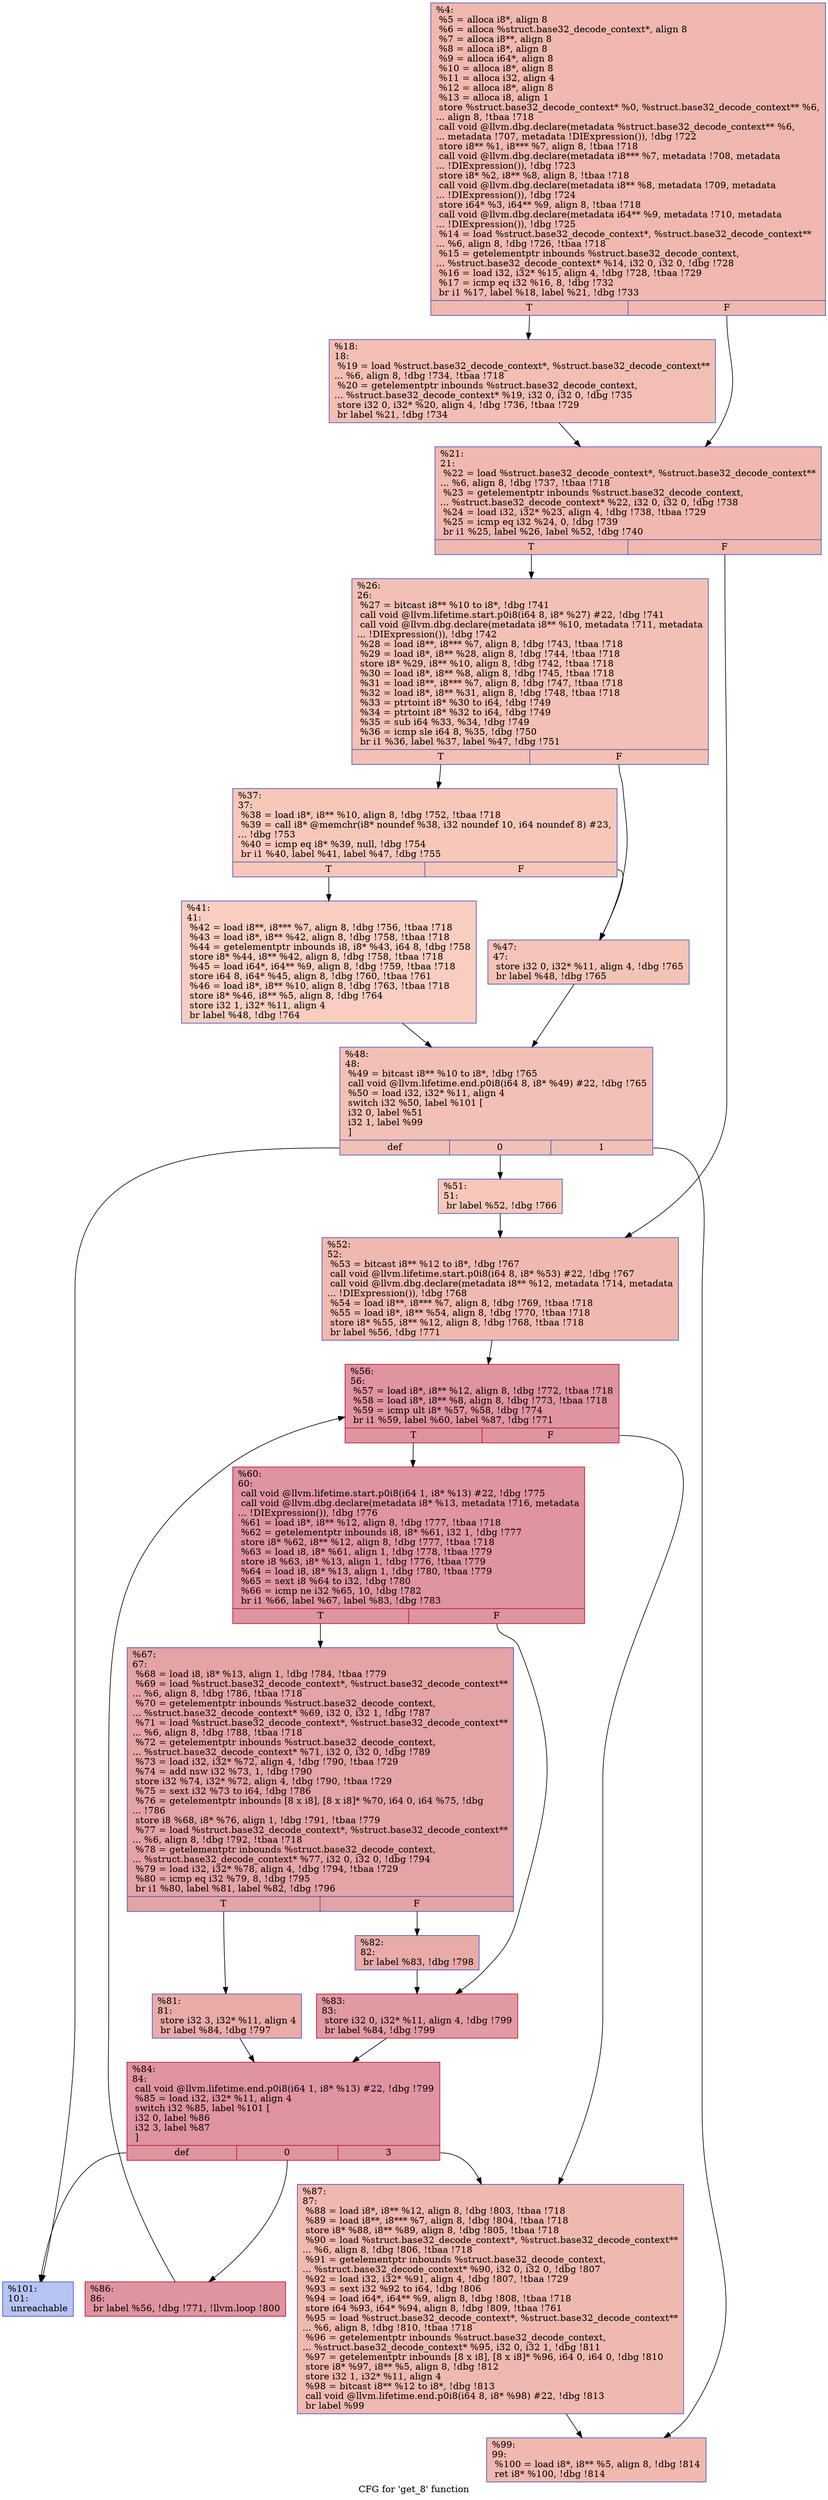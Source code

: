 digraph "CFG for 'get_8' function" {
	label="CFG for 'get_8' function";

	Node0x1893380 [shape=record,color="#3d50c3ff", style=filled, fillcolor="#dc5d4a70",label="{%4:\l  %5 = alloca i8*, align 8\l  %6 = alloca %struct.base32_decode_context*, align 8\l  %7 = alloca i8**, align 8\l  %8 = alloca i8*, align 8\l  %9 = alloca i64*, align 8\l  %10 = alloca i8*, align 8\l  %11 = alloca i32, align 4\l  %12 = alloca i8*, align 8\l  %13 = alloca i8, align 1\l  store %struct.base32_decode_context* %0, %struct.base32_decode_context** %6,\l... align 8, !tbaa !718\l  call void @llvm.dbg.declare(metadata %struct.base32_decode_context** %6,\l... metadata !707, metadata !DIExpression()), !dbg !722\l  store i8** %1, i8*** %7, align 8, !tbaa !718\l  call void @llvm.dbg.declare(metadata i8*** %7, metadata !708, metadata\l... !DIExpression()), !dbg !723\l  store i8* %2, i8** %8, align 8, !tbaa !718\l  call void @llvm.dbg.declare(metadata i8** %8, metadata !709, metadata\l... !DIExpression()), !dbg !724\l  store i64* %3, i64** %9, align 8, !tbaa !718\l  call void @llvm.dbg.declare(metadata i64** %9, metadata !710, metadata\l... !DIExpression()), !dbg !725\l  %14 = load %struct.base32_decode_context*, %struct.base32_decode_context**\l... %6, align 8, !dbg !726, !tbaa !718\l  %15 = getelementptr inbounds %struct.base32_decode_context,\l... %struct.base32_decode_context* %14, i32 0, i32 0, !dbg !728\l  %16 = load i32, i32* %15, align 4, !dbg !728, !tbaa !729\l  %17 = icmp eq i32 %16, 8, !dbg !732\l  br i1 %17, label %18, label %21, !dbg !733\l|{<s0>T|<s1>F}}"];
	Node0x1893380:s0 -> Node0x18a2390;
	Node0x1893380:s1 -> Node0x18a23e0;
	Node0x18a2390 [shape=record,color="#3d50c3ff", style=filled, fillcolor="#e36c5570",label="{%18:\l18:                                               \l  %19 = load %struct.base32_decode_context*, %struct.base32_decode_context**\l... %6, align 8, !dbg !734, !tbaa !718\l  %20 = getelementptr inbounds %struct.base32_decode_context,\l... %struct.base32_decode_context* %19, i32 0, i32 0, !dbg !735\l  store i32 0, i32* %20, align 4, !dbg !736, !tbaa !729\l  br label %21, !dbg !734\l}"];
	Node0x18a2390 -> Node0x18a23e0;
	Node0x18a23e0 [shape=record,color="#3d50c3ff", style=filled, fillcolor="#dc5d4a70",label="{%21:\l21:                                               \l  %22 = load %struct.base32_decode_context*, %struct.base32_decode_context**\l... %6, align 8, !dbg !737, !tbaa !718\l  %23 = getelementptr inbounds %struct.base32_decode_context,\l... %struct.base32_decode_context* %22, i32 0, i32 0, !dbg !738\l  %24 = load i32, i32* %23, align 4, !dbg !738, !tbaa !729\l  %25 = icmp eq i32 %24, 0, !dbg !739\l  br i1 %25, label %26, label %52, !dbg !740\l|{<s0>T|<s1>F}}"];
	Node0x18a23e0:s0 -> Node0x18a2430;
	Node0x18a23e0:s1 -> Node0x18a2610;
	Node0x18a2430 [shape=record,color="#3d50c3ff", style=filled, fillcolor="#e5705870",label="{%26:\l26:                                               \l  %27 = bitcast i8** %10 to i8*, !dbg !741\l  call void @llvm.lifetime.start.p0i8(i64 8, i8* %27) #22, !dbg !741\l  call void @llvm.dbg.declare(metadata i8** %10, metadata !711, metadata\l... !DIExpression()), !dbg !742\l  %28 = load i8**, i8*** %7, align 8, !dbg !743, !tbaa !718\l  %29 = load i8*, i8** %28, align 8, !dbg !744, !tbaa !718\l  store i8* %29, i8** %10, align 8, !dbg !742, !tbaa !718\l  %30 = load i8*, i8** %8, align 8, !dbg !745, !tbaa !718\l  %31 = load i8**, i8*** %7, align 8, !dbg !747, !tbaa !718\l  %32 = load i8*, i8** %31, align 8, !dbg !748, !tbaa !718\l  %33 = ptrtoint i8* %30 to i64, !dbg !749\l  %34 = ptrtoint i8* %32 to i64, !dbg !749\l  %35 = sub i64 %33, %34, !dbg !749\l  %36 = icmp sle i64 8, %35, !dbg !750\l  br i1 %36, label %37, label %47, !dbg !751\l|{<s0>T|<s1>F}}"];
	Node0x18a2430:s0 -> Node0x18a2480;
	Node0x18a2430:s1 -> Node0x18a2520;
	Node0x18a2480 [shape=record,color="#3d50c3ff", style=filled, fillcolor="#ec7f6370",label="{%37:\l37:                                               \l  %38 = load i8*, i8** %10, align 8, !dbg !752, !tbaa !718\l  %39 = call i8* @memchr(i8* noundef %38, i32 noundef 10, i64 noundef 8) #23,\l... !dbg !753\l  %40 = icmp eq i8* %39, null, !dbg !754\l  br i1 %40, label %41, label %47, !dbg !755\l|{<s0>T|<s1>F}}"];
	Node0x18a2480:s0 -> Node0x18a24d0;
	Node0x18a2480:s1 -> Node0x18a2520;
	Node0x18a24d0 [shape=record,color="#3d50c3ff", style=filled, fillcolor="#f2907270",label="{%41:\l41:                                               \l  %42 = load i8**, i8*** %7, align 8, !dbg !756, !tbaa !718\l  %43 = load i8*, i8** %42, align 8, !dbg !758, !tbaa !718\l  %44 = getelementptr inbounds i8, i8* %43, i64 8, !dbg !758\l  store i8* %44, i8** %42, align 8, !dbg !758, !tbaa !718\l  %45 = load i64*, i64** %9, align 8, !dbg !759, !tbaa !718\l  store i64 8, i64* %45, align 8, !dbg !760, !tbaa !761\l  %46 = load i8*, i8** %10, align 8, !dbg !763, !tbaa !718\l  store i8* %46, i8** %5, align 8, !dbg !764\l  store i32 1, i32* %11, align 4\l  br label %48, !dbg !764\l}"];
	Node0x18a24d0 -> Node0x18a2570;
	Node0x18a2520 [shape=record,color="#3d50c3ff", style=filled, fillcolor="#e8765c70",label="{%47:\l47:                                               \l  store i32 0, i32* %11, align 4, !dbg !765\l  br label %48, !dbg !765\l}"];
	Node0x18a2520 -> Node0x18a2570;
	Node0x18a2570 [shape=record,color="#3d50c3ff", style=filled, fillcolor="#e5705870",label="{%48:\l48:                                               \l  %49 = bitcast i8** %10 to i8*, !dbg !765\l  call void @llvm.lifetime.end.p0i8(i64 8, i8* %49) #22, !dbg !765\l  %50 = load i32, i32* %11, align 4\l  switch i32 %50, label %101 [\l    i32 0, label %51\l    i32 1, label %99\l  ]\l|{<s0>def|<s1>0|<s2>1}}"];
	Node0x18a2570:s0 -> Node0x18aad20;
	Node0x18a2570:s1 -> Node0x18a25c0;
	Node0x18a2570:s2 -> Node0x18aacd0;
	Node0x18a25c0 [shape=record,color="#3d50c3ff", style=filled, fillcolor="#ec7f6370",label="{%51:\l51:                                               \l  br label %52, !dbg !766\l}"];
	Node0x18a25c0 -> Node0x18a2610;
	Node0x18a2610 [shape=record,color="#3d50c3ff", style=filled, fillcolor="#de614d70",label="{%52:\l52:                                               \l  %53 = bitcast i8** %12 to i8*, !dbg !767\l  call void @llvm.lifetime.start.p0i8(i64 8, i8* %53) #22, !dbg !767\l  call void @llvm.dbg.declare(metadata i8** %12, metadata !714, metadata\l... !DIExpression()), !dbg !768\l  %54 = load i8**, i8*** %7, align 8, !dbg !769, !tbaa !718\l  %55 = load i8*, i8** %54, align 8, !dbg !770, !tbaa !718\l  store i8* %55, i8** %12, align 8, !dbg !768, !tbaa !718\l  br label %56, !dbg !771\l}"];
	Node0x18a2610 -> Node0x18a2660;
	Node0x18a2660 [shape=record,color="#b70d28ff", style=filled, fillcolor="#b70d2870",label="{%56:\l56:                                               \l  %57 = load i8*, i8** %12, align 8, !dbg !772, !tbaa !718\l  %58 = load i8*, i8** %8, align 8, !dbg !773, !tbaa !718\l  %59 = icmp ult i8* %57, %58, !dbg !774\l  br i1 %59, label %60, label %87, !dbg !771\l|{<s0>T|<s1>F}}"];
	Node0x18a2660:s0 -> Node0x18aaa50;
	Node0x18a2660:s1 -> Node0x18aac80;
	Node0x18aaa50 [shape=record,color="#b70d28ff", style=filled, fillcolor="#b70d2870",label="{%60:\l60:                                               \l  call void @llvm.lifetime.start.p0i8(i64 1, i8* %13) #22, !dbg !775\l  call void @llvm.dbg.declare(metadata i8* %13, metadata !716, metadata\l... !DIExpression()), !dbg !776\l  %61 = load i8*, i8** %12, align 8, !dbg !777, !tbaa !718\l  %62 = getelementptr inbounds i8, i8* %61, i32 1, !dbg !777\l  store i8* %62, i8** %12, align 8, !dbg !777, !tbaa !718\l  %63 = load i8, i8* %61, align 1, !dbg !778, !tbaa !779\l  store i8 %63, i8* %13, align 1, !dbg !776, !tbaa !779\l  %64 = load i8, i8* %13, align 1, !dbg !780, !tbaa !779\l  %65 = sext i8 %64 to i32, !dbg !780\l  %66 = icmp ne i32 %65, 10, !dbg !782\l  br i1 %66, label %67, label %83, !dbg !783\l|{<s0>T|<s1>F}}"];
	Node0x18aaa50:s0 -> Node0x18aaaa0;
	Node0x18aaa50:s1 -> Node0x18aab90;
	Node0x18aaaa0 [shape=record,color="#3d50c3ff", style=filled, fillcolor="#c32e3170",label="{%67:\l67:                                               \l  %68 = load i8, i8* %13, align 1, !dbg !784, !tbaa !779\l  %69 = load %struct.base32_decode_context*, %struct.base32_decode_context**\l... %6, align 8, !dbg !786, !tbaa !718\l  %70 = getelementptr inbounds %struct.base32_decode_context,\l... %struct.base32_decode_context* %69, i32 0, i32 1, !dbg !787\l  %71 = load %struct.base32_decode_context*, %struct.base32_decode_context**\l... %6, align 8, !dbg !788, !tbaa !718\l  %72 = getelementptr inbounds %struct.base32_decode_context,\l... %struct.base32_decode_context* %71, i32 0, i32 0, !dbg !789\l  %73 = load i32, i32* %72, align 4, !dbg !790, !tbaa !729\l  %74 = add nsw i32 %73, 1, !dbg !790\l  store i32 %74, i32* %72, align 4, !dbg !790, !tbaa !729\l  %75 = sext i32 %73 to i64, !dbg !786\l  %76 = getelementptr inbounds [8 x i8], [8 x i8]* %70, i64 0, i64 %75, !dbg\l... !786\l  store i8 %68, i8* %76, align 1, !dbg !791, !tbaa !779\l  %77 = load %struct.base32_decode_context*, %struct.base32_decode_context**\l... %6, align 8, !dbg !792, !tbaa !718\l  %78 = getelementptr inbounds %struct.base32_decode_context,\l... %struct.base32_decode_context* %77, i32 0, i32 0, !dbg !794\l  %79 = load i32, i32* %78, align 4, !dbg !794, !tbaa !729\l  %80 = icmp eq i32 %79, 8, !dbg !795\l  br i1 %80, label %81, label %82, !dbg !796\l|{<s0>T|<s1>F}}"];
	Node0x18aaaa0:s0 -> Node0x18aaaf0;
	Node0x18aaaa0:s1 -> Node0x18aab40;
	Node0x18aaaf0 [shape=record,color="#3d50c3ff", style=filled, fillcolor="#cc403a70",label="{%81:\l81:                                               \l  store i32 3, i32* %11, align 4\l  br label %84, !dbg !797\l}"];
	Node0x18aaaf0 -> Node0x18aabe0;
	Node0x18aab40 [shape=record,color="#3d50c3ff", style=filled, fillcolor="#cc403a70",label="{%82:\l82:                                               \l  br label %83, !dbg !798\l}"];
	Node0x18aab40 -> Node0x18aab90;
	Node0x18aab90 [shape=record,color="#b70d28ff", style=filled, fillcolor="#bb1b2c70",label="{%83:\l83:                                               \l  store i32 0, i32* %11, align 4, !dbg !799\l  br label %84, !dbg !799\l}"];
	Node0x18aab90 -> Node0x18aabe0;
	Node0x18aabe0 [shape=record,color="#b70d28ff", style=filled, fillcolor="#b70d2870",label="{%84:\l84:                                               \l  call void @llvm.lifetime.end.p0i8(i64 1, i8* %13) #22, !dbg !799\l  %85 = load i32, i32* %11, align 4\l  switch i32 %85, label %101 [\l    i32 0, label %86\l    i32 3, label %87\l  ]\l|{<s0>def|<s1>0|<s2>3}}"];
	Node0x18aabe0:s0 -> Node0x18aad20;
	Node0x18aabe0:s1 -> Node0x18aac30;
	Node0x18aabe0:s2 -> Node0x18aac80;
	Node0x18aac30 [shape=record,color="#b70d28ff", style=filled, fillcolor="#b70d2870",label="{%86:\l86:                                               \l  br label %56, !dbg !771, !llvm.loop !800\l}"];
	Node0x18aac30 -> Node0x18a2660;
	Node0x18aac80 [shape=record,color="#3d50c3ff", style=filled, fillcolor="#de614d70",label="{%87:\l87:                                               \l  %88 = load i8*, i8** %12, align 8, !dbg !803, !tbaa !718\l  %89 = load i8**, i8*** %7, align 8, !dbg !804, !tbaa !718\l  store i8* %88, i8** %89, align 8, !dbg !805, !tbaa !718\l  %90 = load %struct.base32_decode_context*, %struct.base32_decode_context**\l... %6, align 8, !dbg !806, !tbaa !718\l  %91 = getelementptr inbounds %struct.base32_decode_context,\l... %struct.base32_decode_context* %90, i32 0, i32 0, !dbg !807\l  %92 = load i32, i32* %91, align 4, !dbg !807, !tbaa !729\l  %93 = sext i32 %92 to i64, !dbg !806\l  %94 = load i64*, i64** %9, align 8, !dbg !808, !tbaa !718\l  store i64 %93, i64* %94, align 8, !dbg !809, !tbaa !761\l  %95 = load %struct.base32_decode_context*, %struct.base32_decode_context**\l... %6, align 8, !dbg !810, !tbaa !718\l  %96 = getelementptr inbounds %struct.base32_decode_context,\l... %struct.base32_decode_context* %95, i32 0, i32 1, !dbg !811\l  %97 = getelementptr inbounds [8 x i8], [8 x i8]* %96, i64 0, i64 0, !dbg !810\l  store i8* %97, i8** %5, align 8, !dbg !812\l  store i32 1, i32* %11, align 4\l  %98 = bitcast i8** %12 to i8*, !dbg !813\l  call void @llvm.lifetime.end.p0i8(i64 8, i8* %98) #22, !dbg !813\l  br label %99\l}"];
	Node0x18aac80 -> Node0x18aacd0;
	Node0x18aacd0 [shape=record,color="#3d50c3ff", style=filled, fillcolor="#dc5d4a70",label="{%99:\l99:                                               \l  %100 = load i8*, i8** %5, align 8, !dbg !814\l  ret i8* %100, !dbg !814\l}"];
	Node0x18aad20 [shape=record,color="#3d50c3ff", style=filled, fillcolor="#5977e370",label="{%101:\l101:                                              \l  unreachable\l}"];
}
